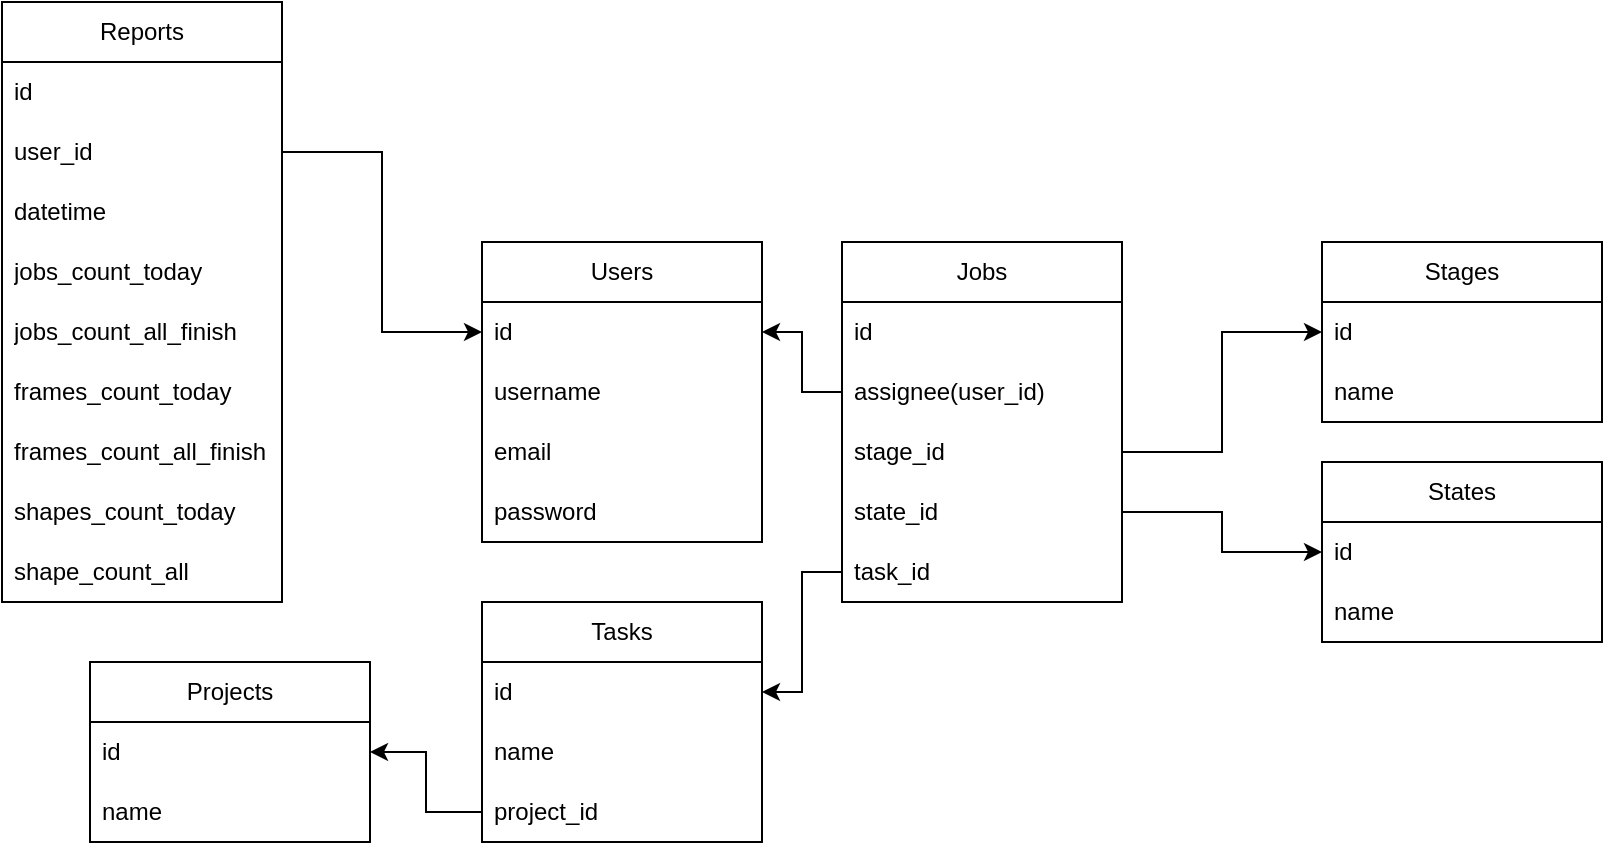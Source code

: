<mxfile version="28.2.0">
  <diagram name="Страница — 1" id="PaRIsYtmUjQ1NMdTK2ZF">
    <mxGraphModel dx="1360" dy="915" grid="1" gridSize="10" guides="1" tooltips="1" connect="1" arrows="1" fold="1" page="1" pageScale="1" pageWidth="827" pageHeight="1169" math="0" shadow="0">
      <root>
        <mxCell id="0" />
        <mxCell id="1" parent="0" />
        <mxCell id="SBnb-xyRFItgp8HBCIKP-1" value="Users" style="swimlane;fontStyle=0;childLayout=stackLayout;horizontal=1;startSize=30;horizontalStack=0;resizeParent=1;resizeParentMax=0;resizeLast=0;collapsible=1;marginBottom=0;whiteSpace=wrap;html=1;" vertex="1" parent="1">
          <mxGeometry x="470" y="360" width="140" height="150" as="geometry" />
        </mxCell>
        <mxCell id="SBnb-xyRFItgp8HBCIKP-2" value="id" style="text;strokeColor=none;fillColor=none;align=left;verticalAlign=middle;spacingLeft=4;spacingRight=4;overflow=hidden;points=[[0,0.5],[1,0.5]];portConstraint=eastwest;rotatable=0;whiteSpace=wrap;html=1;" vertex="1" parent="SBnb-xyRFItgp8HBCIKP-1">
          <mxGeometry y="30" width="140" height="30" as="geometry" />
        </mxCell>
        <mxCell id="SBnb-xyRFItgp8HBCIKP-3" value="username" style="text;strokeColor=none;fillColor=none;align=left;verticalAlign=middle;spacingLeft=4;spacingRight=4;overflow=hidden;points=[[0,0.5],[1,0.5]];portConstraint=eastwest;rotatable=0;whiteSpace=wrap;html=1;" vertex="1" parent="SBnb-xyRFItgp8HBCIKP-1">
          <mxGeometry y="60" width="140" height="30" as="geometry" />
        </mxCell>
        <mxCell id="SBnb-xyRFItgp8HBCIKP-4" value="email" style="text;strokeColor=none;fillColor=none;align=left;verticalAlign=middle;spacingLeft=4;spacingRight=4;overflow=hidden;points=[[0,0.5],[1,0.5]];portConstraint=eastwest;rotatable=0;whiteSpace=wrap;html=1;" vertex="1" parent="SBnb-xyRFItgp8HBCIKP-1">
          <mxGeometry y="90" width="140" height="30" as="geometry" />
        </mxCell>
        <mxCell id="SBnb-xyRFItgp8HBCIKP-21" value="password" style="text;strokeColor=none;fillColor=none;align=left;verticalAlign=middle;spacingLeft=4;spacingRight=4;overflow=hidden;points=[[0,0.5],[1,0.5]];portConstraint=eastwest;rotatable=0;whiteSpace=wrap;html=1;" vertex="1" parent="SBnb-xyRFItgp8HBCIKP-1">
          <mxGeometry y="120" width="140" height="30" as="geometry" />
        </mxCell>
        <mxCell id="SBnb-xyRFItgp8HBCIKP-5" value="Projects" style="swimlane;fontStyle=0;childLayout=stackLayout;horizontal=1;startSize=30;horizontalStack=0;resizeParent=1;resizeParentMax=0;resizeLast=0;collapsible=1;marginBottom=0;whiteSpace=wrap;html=1;" vertex="1" parent="1">
          <mxGeometry x="274" y="570" width="140" height="90" as="geometry" />
        </mxCell>
        <mxCell id="SBnb-xyRFItgp8HBCIKP-6" value="id" style="text;strokeColor=none;fillColor=none;align=left;verticalAlign=middle;spacingLeft=4;spacingRight=4;overflow=hidden;points=[[0,0.5],[1,0.5]];portConstraint=eastwest;rotatable=0;whiteSpace=wrap;html=1;" vertex="1" parent="SBnb-xyRFItgp8HBCIKP-5">
          <mxGeometry y="30" width="140" height="30" as="geometry" />
        </mxCell>
        <mxCell id="SBnb-xyRFItgp8HBCIKP-7" value="name" style="text;strokeColor=none;fillColor=none;align=left;verticalAlign=middle;spacingLeft=4;spacingRight=4;overflow=hidden;points=[[0,0.5],[1,0.5]];portConstraint=eastwest;rotatable=0;whiteSpace=wrap;html=1;" vertex="1" parent="SBnb-xyRFItgp8HBCIKP-5">
          <mxGeometry y="60" width="140" height="30" as="geometry" />
        </mxCell>
        <mxCell id="SBnb-xyRFItgp8HBCIKP-9" value="Tasks" style="swimlane;fontStyle=0;childLayout=stackLayout;horizontal=1;startSize=30;horizontalStack=0;resizeParent=1;resizeParentMax=0;resizeLast=0;collapsible=1;marginBottom=0;whiteSpace=wrap;html=1;" vertex="1" parent="1">
          <mxGeometry x="470" y="540" width="140" height="120" as="geometry" />
        </mxCell>
        <mxCell id="SBnb-xyRFItgp8HBCIKP-10" value="id" style="text;strokeColor=none;fillColor=none;align=left;verticalAlign=middle;spacingLeft=4;spacingRight=4;overflow=hidden;points=[[0,0.5],[1,0.5]];portConstraint=eastwest;rotatable=0;whiteSpace=wrap;html=1;" vertex="1" parent="SBnb-xyRFItgp8HBCIKP-9">
          <mxGeometry y="30" width="140" height="30" as="geometry" />
        </mxCell>
        <mxCell id="SBnb-xyRFItgp8HBCIKP-11" value="name" style="text;strokeColor=none;fillColor=none;align=left;verticalAlign=middle;spacingLeft=4;spacingRight=4;overflow=hidden;points=[[0,0.5],[1,0.5]];portConstraint=eastwest;rotatable=0;whiteSpace=wrap;html=1;" vertex="1" parent="SBnb-xyRFItgp8HBCIKP-9">
          <mxGeometry y="60" width="140" height="30" as="geometry" />
        </mxCell>
        <mxCell id="SBnb-xyRFItgp8HBCIKP-12" value="project_id" style="text;strokeColor=none;fillColor=none;align=left;verticalAlign=middle;spacingLeft=4;spacingRight=4;overflow=hidden;points=[[0,0.5],[1,0.5]];portConstraint=eastwest;rotatable=0;whiteSpace=wrap;html=1;" vertex="1" parent="SBnb-xyRFItgp8HBCIKP-9">
          <mxGeometry y="90" width="140" height="30" as="geometry" />
        </mxCell>
        <mxCell id="SBnb-xyRFItgp8HBCIKP-13" value="Jobs" style="swimlane;fontStyle=0;childLayout=stackLayout;horizontal=1;startSize=30;horizontalStack=0;resizeParent=1;resizeParentMax=0;resizeLast=0;collapsible=1;marginBottom=0;whiteSpace=wrap;html=1;" vertex="1" parent="1">
          <mxGeometry x="650" y="360" width="140" height="180" as="geometry" />
        </mxCell>
        <mxCell id="SBnb-xyRFItgp8HBCIKP-14" value="id&lt;span style=&quot;white-space: pre;&quot;&gt;&#x9;&lt;/span&gt;" style="text;strokeColor=none;fillColor=none;align=left;verticalAlign=middle;spacingLeft=4;spacingRight=4;overflow=hidden;points=[[0,0.5],[1,0.5]];portConstraint=eastwest;rotatable=0;whiteSpace=wrap;html=1;" vertex="1" parent="SBnb-xyRFItgp8HBCIKP-13">
          <mxGeometry y="30" width="140" height="30" as="geometry" />
        </mxCell>
        <mxCell id="SBnb-xyRFItgp8HBCIKP-15" value="assignee(user_id)" style="text;strokeColor=none;fillColor=none;align=left;verticalAlign=middle;spacingLeft=4;spacingRight=4;overflow=hidden;points=[[0,0.5],[1,0.5]];portConstraint=eastwest;rotatable=0;whiteSpace=wrap;html=1;" vertex="1" parent="SBnb-xyRFItgp8HBCIKP-13">
          <mxGeometry y="60" width="140" height="30" as="geometry" />
        </mxCell>
        <mxCell id="SBnb-xyRFItgp8HBCIKP-16" value="stage_id" style="text;strokeColor=none;fillColor=none;align=left;verticalAlign=middle;spacingLeft=4;spacingRight=4;overflow=hidden;points=[[0,0.5],[1,0.5]];portConstraint=eastwest;rotatable=0;whiteSpace=wrap;html=1;" vertex="1" parent="SBnb-xyRFItgp8HBCIKP-13">
          <mxGeometry y="90" width="140" height="30" as="geometry" />
        </mxCell>
        <mxCell id="SBnb-xyRFItgp8HBCIKP-22" value="state_id" style="text;strokeColor=none;fillColor=none;align=left;verticalAlign=middle;spacingLeft=4;spacingRight=4;overflow=hidden;points=[[0,0.5],[1,0.5]];portConstraint=eastwest;rotatable=0;whiteSpace=wrap;html=1;" vertex="1" parent="SBnb-xyRFItgp8HBCIKP-13">
          <mxGeometry y="120" width="140" height="30" as="geometry" />
        </mxCell>
        <mxCell id="SBnb-xyRFItgp8HBCIKP-23" value="task_id" style="text;strokeColor=none;fillColor=none;align=left;verticalAlign=middle;spacingLeft=4;spacingRight=4;overflow=hidden;points=[[0,0.5],[1,0.5]];portConstraint=eastwest;rotatable=0;whiteSpace=wrap;html=1;" vertex="1" parent="SBnb-xyRFItgp8HBCIKP-13">
          <mxGeometry y="150" width="140" height="30" as="geometry" />
        </mxCell>
        <mxCell id="SBnb-xyRFItgp8HBCIKP-17" value="&lt;span style=&quot;white-space: pre-wrap;&quot; data-src-align=&quot;0:6&quot; class=&quot;aNeGP0gI0B9AV8JaHPyH&quot;&gt;Reports&lt;/span&gt;" style="swimlane;fontStyle=0;childLayout=stackLayout;horizontal=1;startSize=30;horizontalStack=0;resizeParent=1;resizeParentMax=0;resizeLast=0;collapsible=1;marginBottom=0;whiteSpace=wrap;html=1;" vertex="1" parent="1">
          <mxGeometry x="230" y="240" width="140" height="300" as="geometry" />
        </mxCell>
        <mxCell id="SBnb-xyRFItgp8HBCIKP-18" value="id&lt;span style=&quot;white-space: pre;&quot;&gt;&#x9;&lt;/span&gt;" style="text;strokeColor=none;fillColor=none;align=left;verticalAlign=middle;spacingLeft=4;spacingRight=4;overflow=hidden;points=[[0,0.5],[1,0.5]];portConstraint=eastwest;rotatable=0;whiteSpace=wrap;html=1;" vertex="1" parent="SBnb-xyRFItgp8HBCIKP-17">
          <mxGeometry y="30" width="140" height="30" as="geometry" />
        </mxCell>
        <mxCell id="SBnb-xyRFItgp8HBCIKP-19" value="user_id" style="text;strokeColor=none;fillColor=none;align=left;verticalAlign=middle;spacingLeft=4;spacingRight=4;overflow=hidden;points=[[0,0.5],[1,0.5]];portConstraint=eastwest;rotatable=0;whiteSpace=wrap;html=1;" vertex="1" parent="SBnb-xyRFItgp8HBCIKP-17">
          <mxGeometry y="60" width="140" height="30" as="geometry" />
        </mxCell>
        <mxCell id="SBnb-xyRFItgp8HBCIKP-20" value="datetime" style="text;strokeColor=none;fillColor=none;align=left;verticalAlign=middle;spacingLeft=4;spacingRight=4;overflow=hidden;points=[[0,0.5],[1,0.5]];portConstraint=eastwest;rotatable=0;whiteSpace=wrap;html=1;" vertex="1" parent="SBnb-xyRFItgp8HBCIKP-17">
          <mxGeometry y="90" width="140" height="30" as="geometry" />
        </mxCell>
        <mxCell id="SBnb-xyRFItgp8HBCIKP-42" value="jobs_count_today" style="text;strokeColor=none;fillColor=none;align=left;verticalAlign=middle;spacingLeft=4;spacingRight=4;overflow=hidden;points=[[0,0.5],[1,0.5]];portConstraint=eastwest;rotatable=0;whiteSpace=wrap;html=1;" vertex="1" parent="SBnb-xyRFItgp8HBCIKP-17">
          <mxGeometry y="120" width="140" height="30" as="geometry" />
        </mxCell>
        <mxCell id="SBnb-xyRFItgp8HBCIKP-43" value="jobs_count_all_finish" style="text;strokeColor=none;fillColor=none;align=left;verticalAlign=middle;spacingLeft=4;spacingRight=4;overflow=hidden;points=[[0,0.5],[1,0.5]];portConstraint=eastwest;rotatable=0;whiteSpace=wrap;html=1;" vertex="1" parent="SBnb-xyRFItgp8HBCIKP-17">
          <mxGeometry y="150" width="140" height="30" as="geometry" />
        </mxCell>
        <mxCell id="SBnb-xyRFItgp8HBCIKP-41" value="frames_count_today" style="text;strokeColor=none;fillColor=none;align=left;verticalAlign=middle;spacingLeft=4;spacingRight=4;overflow=hidden;points=[[0,0.5],[1,0.5]];portConstraint=eastwest;rotatable=0;whiteSpace=wrap;html=1;" vertex="1" parent="SBnb-xyRFItgp8HBCIKP-17">
          <mxGeometry y="180" width="140" height="30" as="geometry" />
        </mxCell>
        <mxCell id="SBnb-xyRFItgp8HBCIKP-44" value="frames_count_all_finish" style="text;strokeColor=none;fillColor=none;align=left;verticalAlign=middle;spacingLeft=4;spacingRight=4;overflow=hidden;points=[[0,0.5],[1,0.5]];portConstraint=eastwest;rotatable=0;whiteSpace=wrap;html=1;" vertex="1" parent="SBnb-xyRFItgp8HBCIKP-17">
          <mxGeometry y="210" width="140" height="30" as="geometry" />
        </mxCell>
        <mxCell id="SBnb-xyRFItgp8HBCIKP-40" value="shapes_count_today" style="text;strokeColor=none;fillColor=none;align=left;verticalAlign=middle;spacingLeft=4;spacingRight=4;overflow=hidden;points=[[0,0.5],[1,0.5]];portConstraint=eastwest;rotatable=0;whiteSpace=wrap;html=1;" vertex="1" parent="SBnb-xyRFItgp8HBCIKP-17">
          <mxGeometry y="240" width="140" height="30" as="geometry" />
        </mxCell>
        <mxCell id="SBnb-xyRFItgp8HBCIKP-45" value="shape_count_all" style="text;strokeColor=none;fillColor=none;align=left;verticalAlign=middle;spacingLeft=4;spacingRight=4;overflow=hidden;points=[[0,0.5],[1,0.5]];portConstraint=eastwest;rotatable=0;whiteSpace=wrap;html=1;" vertex="1" parent="SBnb-xyRFItgp8HBCIKP-17">
          <mxGeometry y="270" width="140" height="30" as="geometry" />
        </mxCell>
        <mxCell id="SBnb-xyRFItgp8HBCIKP-26" value="Stages" style="swimlane;fontStyle=0;childLayout=stackLayout;horizontal=1;startSize=30;horizontalStack=0;resizeParent=1;resizeParentMax=0;resizeLast=0;collapsible=1;marginBottom=0;whiteSpace=wrap;html=1;" vertex="1" parent="1">
          <mxGeometry x="890" y="360" width="140" height="90" as="geometry" />
        </mxCell>
        <mxCell id="SBnb-xyRFItgp8HBCIKP-27" value="id" style="text;strokeColor=none;fillColor=none;align=left;verticalAlign=middle;spacingLeft=4;spacingRight=4;overflow=hidden;points=[[0,0.5],[1,0.5]];portConstraint=eastwest;rotatable=0;whiteSpace=wrap;html=1;" vertex="1" parent="SBnb-xyRFItgp8HBCIKP-26">
          <mxGeometry y="30" width="140" height="30" as="geometry" />
        </mxCell>
        <mxCell id="SBnb-xyRFItgp8HBCIKP-28" value="name" style="text;strokeColor=none;fillColor=none;align=left;verticalAlign=middle;spacingLeft=4;spacingRight=4;overflow=hidden;points=[[0,0.5],[1,0.5]];portConstraint=eastwest;rotatable=0;whiteSpace=wrap;html=1;" vertex="1" parent="SBnb-xyRFItgp8HBCIKP-26">
          <mxGeometry y="60" width="140" height="30" as="geometry" />
        </mxCell>
        <mxCell id="SBnb-xyRFItgp8HBCIKP-29" value="States" style="swimlane;fontStyle=0;childLayout=stackLayout;horizontal=1;startSize=30;horizontalStack=0;resizeParent=1;resizeParentMax=0;resizeLast=0;collapsible=1;marginBottom=0;whiteSpace=wrap;html=1;" vertex="1" parent="1">
          <mxGeometry x="890" y="470" width="140" height="90" as="geometry" />
        </mxCell>
        <mxCell id="SBnb-xyRFItgp8HBCIKP-30" value="id" style="text;strokeColor=none;fillColor=none;align=left;verticalAlign=middle;spacingLeft=4;spacingRight=4;overflow=hidden;points=[[0,0.5],[1,0.5]];portConstraint=eastwest;rotatable=0;whiteSpace=wrap;html=1;" vertex="1" parent="SBnb-xyRFItgp8HBCIKP-29">
          <mxGeometry y="30" width="140" height="30" as="geometry" />
        </mxCell>
        <mxCell id="SBnb-xyRFItgp8HBCIKP-31" value="name" style="text;strokeColor=none;fillColor=none;align=left;verticalAlign=middle;spacingLeft=4;spacingRight=4;overflow=hidden;points=[[0,0.5],[1,0.5]];portConstraint=eastwest;rotatable=0;whiteSpace=wrap;html=1;" vertex="1" parent="SBnb-xyRFItgp8HBCIKP-29">
          <mxGeometry y="60" width="140" height="30" as="geometry" />
        </mxCell>
        <mxCell id="SBnb-xyRFItgp8HBCIKP-35" style="edgeStyle=orthogonalEdgeStyle;rounded=0;orthogonalLoop=1;jettySize=auto;html=1;exitX=1;exitY=0.5;exitDx=0;exitDy=0;entryX=0;entryY=0.5;entryDx=0;entryDy=0;" edge="1" parent="1" source="SBnb-xyRFItgp8HBCIKP-16" target="SBnb-xyRFItgp8HBCIKP-27">
          <mxGeometry relative="1" as="geometry" />
        </mxCell>
        <mxCell id="SBnb-xyRFItgp8HBCIKP-36" style="edgeStyle=orthogonalEdgeStyle;rounded=0;orthogonalLoop=1;jettySize=auto;html=1;exitX=1;exitY=0.5;exitDx=0;exitDy=0;entryX=0;entryY=0.5;entryDx=0;entryDy=0;" edge="1" parent="1" source="SBnb-xyRFItgp8HBCIKP-22" target="SBnb-xyRFItgp8HBCIKP-30">
          <mxGeometry relative="1" as="geometry" />
        </mxCell>
        <mxCell id="SBnb-xyRFItgp8HBCIKP-37" style="edgeStyle=orthogonalEdgeStyle;rounded=0;orthogonalLoop=1;jettySize=auto;html=1;exitX=0;exitY=0.5;exitDx=0;exitDy=0;entryX=1;entryY=0.5;entryDx=0;entryDy=0;" edge="1" parent="1" source="SBnb-xyRFItgp8HBCIKP-23" target="SBnb-xyRFItgp8HBCIKP-10">
          <mxGeometry relative="1" as="geometry" />
        </mxCell>
        <mxCell id="SBnb-xyRFItgp8HBCIKP-38" style="edgeStyle=orthogonalEdgeStyle;rounded=0;orthogonalLoop=1;jettySize=auto;html=1;exitX=0;exitY=0.5;exitDx=0;exitDy=0;entryX=1;entryY=0.5;entryDx=0;entryDy=0;" edge="1" parent="1" source="SBnb-xyRFItgp8HBCIKP-12" target="SBnb-xyRFItgp8HBCIKP-6">
          <mxGeometry relative="1" as="geometry" />
        </mxCell>
        <mxCell id="SBnb-xyRFItgp8HBCIKP-39" style="edgeStyle=orthogonalEdgeStyle;rounded=0;orthogonalLoop=1;jettySize=auto;html=1;exitX=0;exitY=0.5;exitDx=0;exitDy=0;entryX=1;entryY=0.5;entryDx=0;entryDy=0;" edge="1" parent="1" source="SBnb-xyRFItgp8HBCIKP-15" target="SBnb-xyRFItgp8HBCIKP-2">
          <mxGeometry relative="1" as="geometry" />
        </mxCell>
        <mxCell id="SBnb-xyRFItgp8HBCIKP-46" style="edgeStyle=orthogonalEdgeStyle;rounded=0;orthogonalLoop=1;jettySize=auto;html=1;exitX=1;exitY=0.5;exitDx=0;exitDy=0;entryX=0;entryY=0.5;entryDx=0;entryDy=0;" edge="1" parent="1" source="SBnb-xyRFItgp8HBCIKP-19" target="SBnb-xyRFItgp8HBCIKP-2">
          <mxGeometry relative="1" as="geometry" />
        </mxCell>
      </root>
    </mxGraphModel>
  </diagram>
</mxfile>
